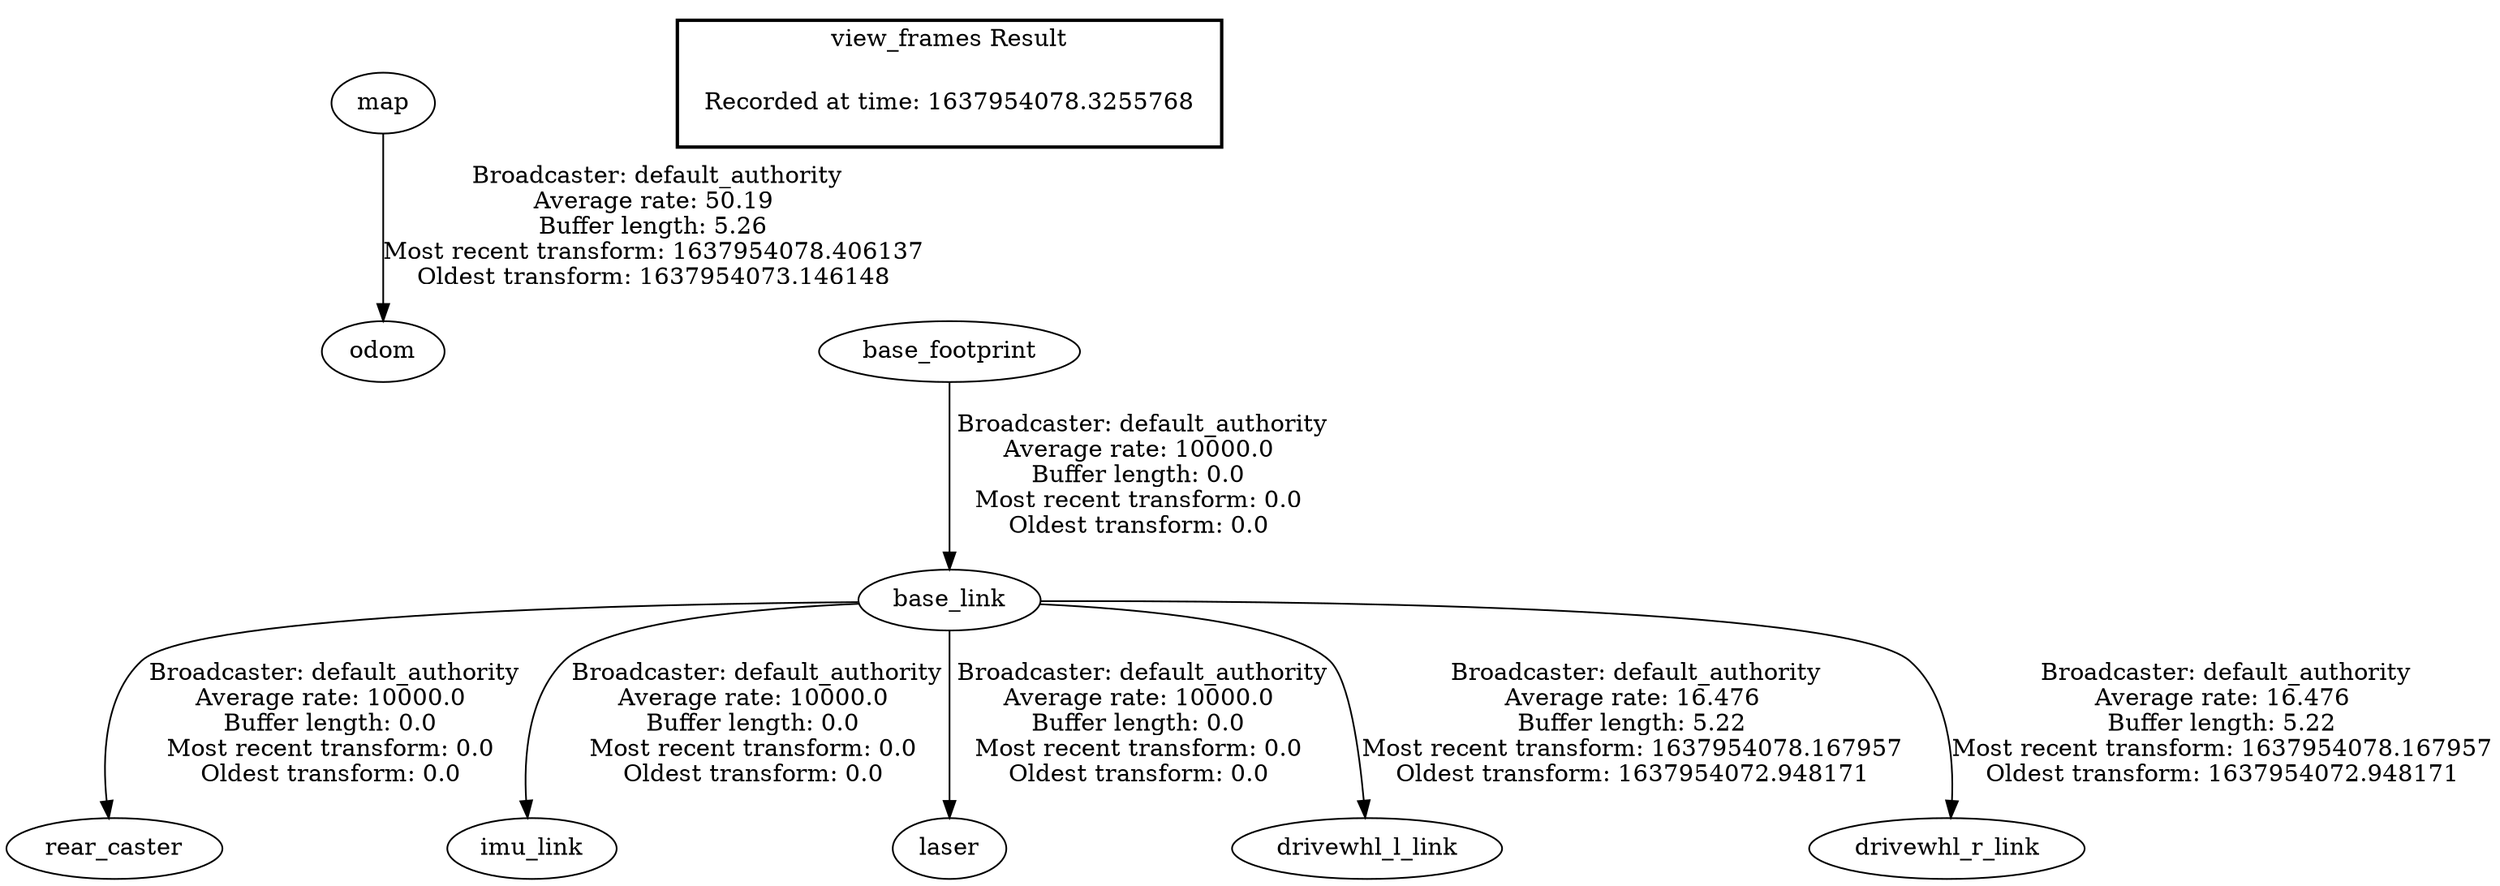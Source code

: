 digraph G {
"map" -> "odom"[label=" Broadcaster: default_authority\nAverage rate: 50.19\nBuffer length: 5.26\nMost recent transform: 1637954078.406137\nOldest transform: 1637954073.146148\n"];
"base_footprint" -> "base_link"[label=" Broadcaster: default_authority\nAverage rate: 10000.0\nBuffer length: 0.0\nMost recent transform: 0.0\nOldest transform: 0.0\n"];
"base_link" -> "rear_caster"[label=" Broadcaster: default_authority\nAverage rate: 10000.0\nBuffer length: 0.0\nMost recent transform: 0.0\nOldest transform: 0.0\n"];
"base_link" -> "imu_link"[label=" Broadcaster: default_authority\nAverage rate: 10000.0\nBuffer length: 0.0\nMost recent transform: 0.0\nOldest transform: 0.0\n"];
"base_link" -> "laser"[label=" Broadcaster: default_authority\nAverage rate: 10000.0\nBuffer length: 0.0\nMost recent transform: 0.0\nOldest transform: 0.0\n"];
"base_link" -> "drivewhl_l_link"[label=" Broadcaster: default_authority\nAverage rate: 16.476\nBuffer length: 5.22\nMost recent transform: 1637954078.167957\nOldest transform: 1637954072.948171\n"];
"base_link" -> "drivewhl_r_link"[label=" Broadcaster: default_authority\nAverage rate: 16.476\nBuffer length: 5.22\nMost recent transform: 1637954078.167957\nOldest transform: 1637954072.948171\n"];
edge [style=invis];
 subgraph cluster_legend { style=bold; color=black; label ="view_frames Result";
"Recorded at time: 1637954078.3255768"[ shape=plaintext ] ;
}->"base_footprint";
}
